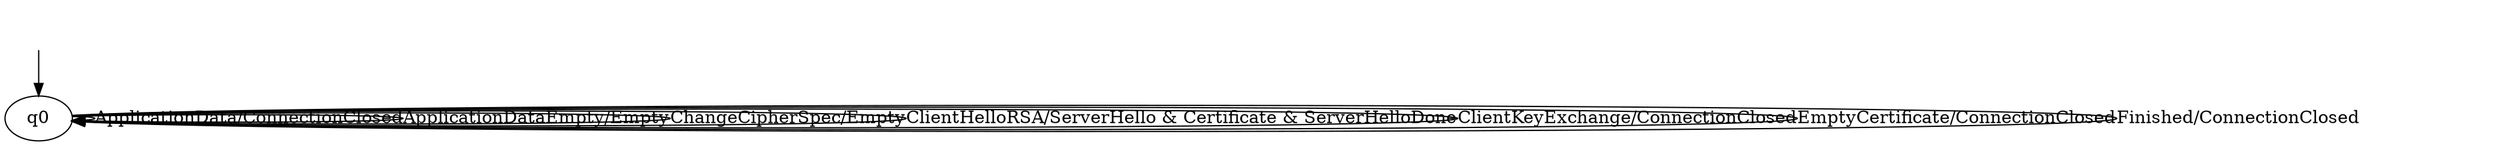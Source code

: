 digraph h0 {
q0 [label="q0"];
q0 -> q0 [label="ApplicationData/ConnectionClosed"];
q0 -> q0 [label="ApplicationDataEmpty/Empty"];
q0 -> q0 [label="ChangeCipherSpec/Empty"];
q0 -> q0 [label="ClientHelloRSA/ServerHello & Certificate & ServerHelloDone"];
q0 -> q0 [label="ClientKeyExchange/ConnectionClosed"];
q0 -> q0 [label="EmptyCertificate/ConnectionClosed"];
q0 -> q0 [label="Finished/ConnectionClosed"];
__start0 [shape=none, label=""];
__start0 -> q0 [label=""];
}
